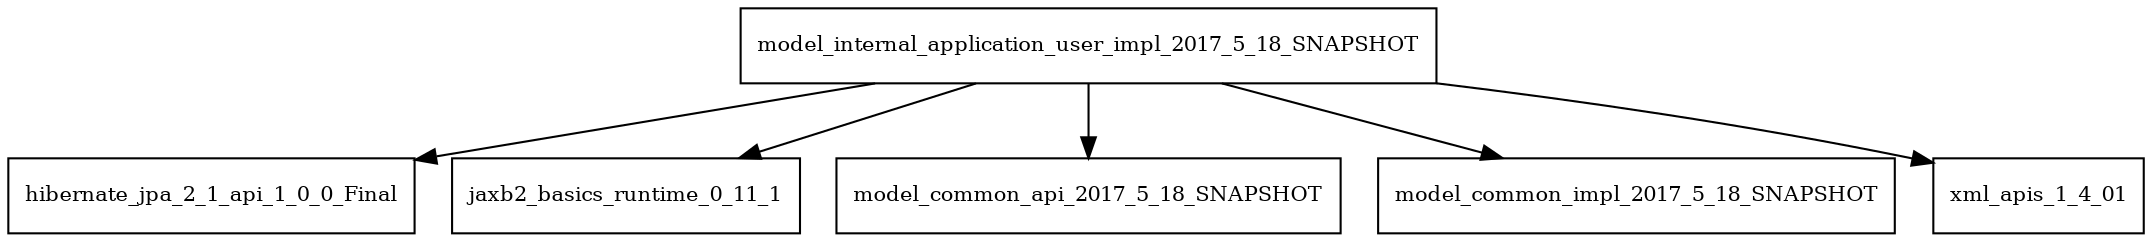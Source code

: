 digraph model_internal_application_user_impl_2017_5_18_SNAPSHOT_dependencies {
  node [shape = box, fontsize=10.0];
  model_internal_application_user_impl_2017_5_18_SNAPSHOT -> hibernate_jpa_2_1_api_1_0_0_Final;
  model_internal_application_user_impl_2017_5_18_SNAPSHOT -> jaxb2_basics_runtime_0_11_1;
  model_internal_application_user_impl_2017_5_18_SNAPSHOT -> model_common_api_2017_5_18_SNAPSHOT;
  model_internal_application_user_impl_2017_5_18_SNAPSHOT -> model_common_impl_2017_5_18_SNAPSHOT;
  model_internal_application_user_impl_2017_5_18_SNAPSHOT -> xml_apis_1_4_01;
}
